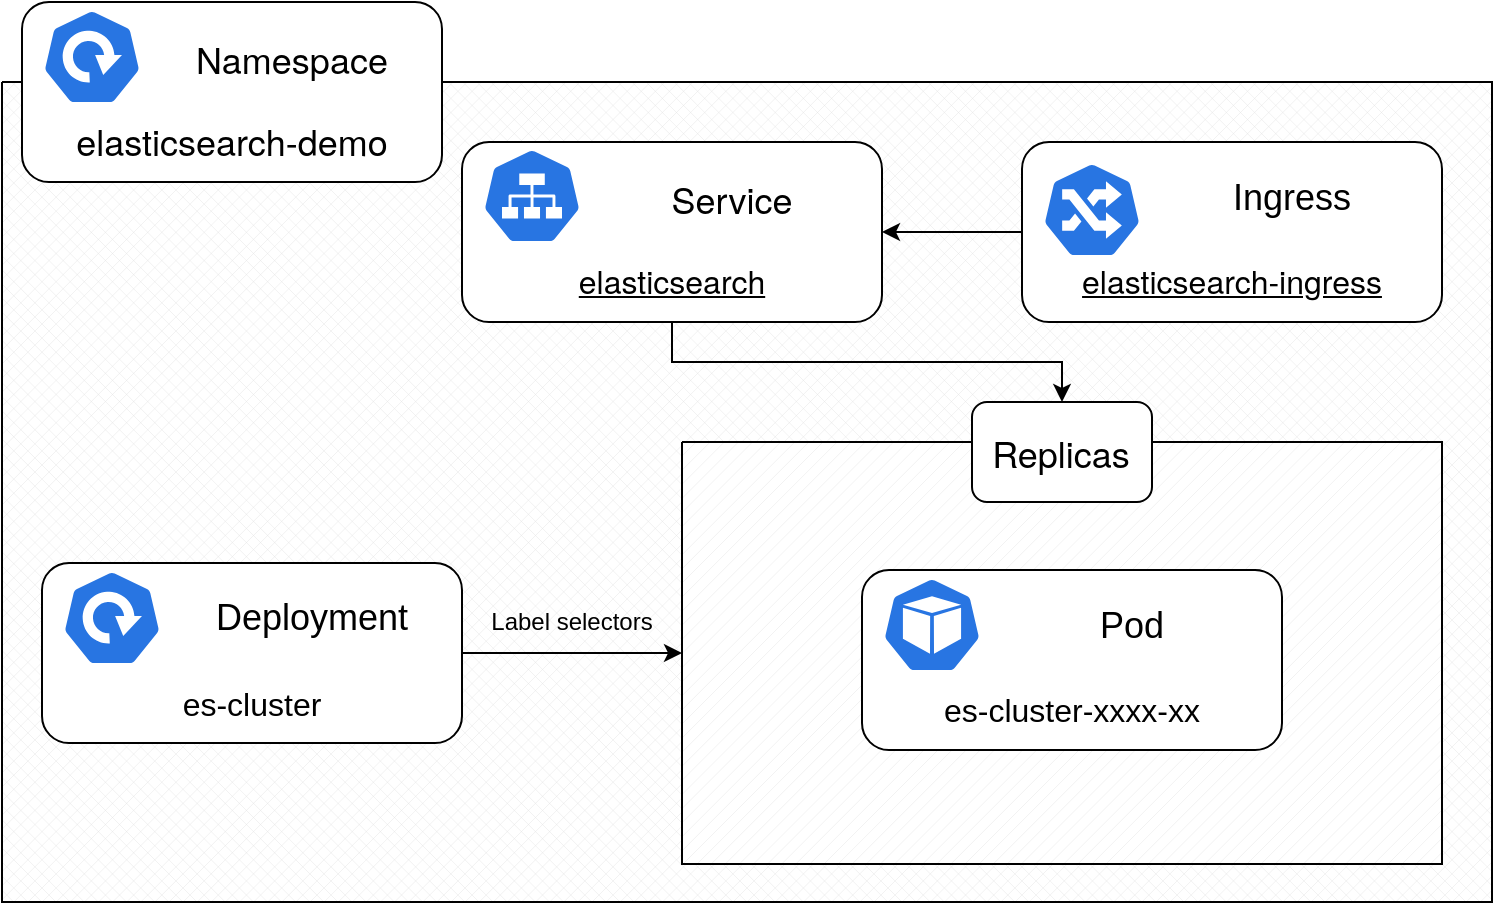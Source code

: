 <mxfile version="13.8.8" type="device"><diagram id="f106602c-feb2-e66a-4537-3a34d633f6aa" name="Page-1"><mxGraphModel dx="1662" dy="772" grid="1" gridSize="10" guides="1" tooltips="1" connect="1" arrows="1" fold="1" page="1" pageScale="1" pageWidth="1169" pageHeight="827" background="#ffffff" math="0" shadow="0"><root><mxCell id="0"/><mxCell id="1" parent="0"/><mxCell id="JcFpqw4FC1o2nYxikP-3-1042" value="" style="verticalLabelPosition=bottom;verticalAlign=top;html=1;shape=mxgraph.basic.patternFillRect;fillStyle=diagGrid;step=5;fillStrokeWidth=0.2;fillStrokeColor=#dddddd;" parent="1" vertex="1"><mxGeometry x="220" y="170" width="745" height="410" as="geometry"/></mxCell><mxCell id="JcFpqw4FC1o2nYxikP-3-1007" value="" style="verticalLabelPosition=bottom;verticalAlign=top;html=1;shape=mxgraph.basic.patternFillRect;fillStyle=diag;step=5;fillStrokeWidth=0.2;fillStrokeColor=#dddddd;" parent="1" vertex="1"><mxGeometry x="560" y="350" width="380" height="211" as="geometry"/></mxCell><mxCell id="JcFpqw4FC1o2nYxikP-3-1018" value="" style="group" parent="1" vertex="1" connectable="0"><mxGeometry x="240" y="410.5" width="210" height="90" as="geometry"/></mxCell><mxCell id="JcFpqw4FC1o2nYxikP-3-1019" value="" style="rounded=1;whiteSpace=wrap;html=1;" parent="JcFpqw4FC1o2nYxikP-3-1018" vertex="1"><mxGeometry width="210" height="90" as="geometry"/></mxCell><mxCell id="JcFpqw4FC1o2nYxikP-3-1021" value="&lt;font style=&quot;font-size: 18px&quot;&gt;Deployment&lt;/font&gt;" style="text;html=1;strokeColor=none;fillColor=none;align=center;verticalAlign=middle;whiteSpace=wrap;rounded=0;" parent="JcFpqw4FC1o2nYxikP-3-1018" vertex="1"><mxGeometry x="70" y="17.5" width="130" height="20" as="geometry"/></mxCell><mxCell id="JcFpqw4FC1o2nYxikP-3-1022" value="&lt;div style=&quot;text-align: left&quot;&gt;es-cluster&lt;/div&gt;" style="text;html=1;strokeColor=none;fillColor=none;align=center;verticalAlign=middle;whiteSpace=wrap;rounded=0;fontSize=16;" parent="JcFpqw4FC1o2nYxikP-3-1018" vertex="1"><mxGeometry x="10" y="60" width="190" height="20" as="geometry"/></mxCell><mxCell id="JcFpqw4FC1o2nYxikP-3-1003" value="" style="html=1;dashed=0;whitespace=wrap;fillColor=#2875E2;strokeColor=#ffffff;points=[[0.005,0.63,0],[0.1,0.2,0],[0.9,0.2,0],[0.5,0,0],[0.995,0.63,0],[0.72,0.99,0],[0.5,1,0],[0.28,0.99,0]];shape=mxgraph.kubernetes.icon;prIcon=deploy" parent="JcFpqw4FC1o2nYxikP-3-1018" vertex="1"><mxGeometry x="10" y="3.5" width="50" height="48" as="geometry"/></mxCell><mxCell id="JcFpqw4FC1o2nYxikP-3-1037" value="" style="group" parent="1" vertex="1" connectable="0"><mxGeometry x="705" y="330" width="90" height="50" as="geometry"/></mxCell><mxCell id="JcFpqw4FC1o2nYxikP-3-1012" value="" style="rounded=1;whiteSpace=wrap;html=1;" parent="JcFpqw4FC1o2nYxikP-3-1037" vertex="1"><mxGeometry width="90" height="50" as="geometry"/></mxCell><mxCell id="JcFpqw4FC1o2nYxikP-3-1010" value="&lt;div style=&quot;text-align: left&quot;&gt;&lt;font face=&quot;helvetica neue, helvetica, arial, sans-serif&quot; style=&quot;font-size: 18px&quot;&gt;&lt;span style=&quot;background-color: rgb(255 , 255 , 255)&quot;&gt;Replicas&lt;/span&gt;&lt;/font&gt;&lt;/div&gt;" style="text;html=1;strokeColor=none;fillColor=none;align=center;verticalAlign=middle;whiteSpace=wrap;rounded=0;" parent="JcFpqw4FC1o2nYxikP-3-1037" vertex="1"><mxGeometry x="19.3" y="15" width="51.41" height="20" as="geometry"/></mxCell><mxCell id="JcFpqw4FC1o2nYxikP-3-1034" style="edgeStyle=orthogonalEdgeStyle;rounded=0;orthogonalLoop=1;jettySize=auto;html=1;exitX=0.5;exitY=1;exitDx=0;exitDy=0;" parent="JcFpqw4FC1o2nYxikP-3-1037" source="JcFpqw4FC1o2nYxikP-3-1010" target="JcFpqw4FC1o2nYxikP-3-1010" edge="1"><mxGeometry x="437.5" y="320" as="geometry"/></mxCell><mxCell id="JcFpqw4FC1o2nYxikP-3-1041" style="edgeStyle=orthogonalEdgeStyle;rounded=0;orthogonalLoop=1;jettySize=auto;html=1;exitX=1;exitY=0.5;exitDx=0;exitDy=0;entryX=0;entryY=0.5;entryDx=0;entryDy=0;entryPerimeter=0;" parent="1" source="JcFpqw4FC1o2nYxikP-3-1019" target="JcFpqw4FC1o2nYxikP-3-1007" edge="1"><mxGeometry relative="1" as="geometry"/></mxCell><mxCell id="JcFpqw4FC1o2nYxikP-3-1049" value="" style="group" parent="1" vertex="1" connectable="0"><mxGeometry x="650" y="414" width="210" height="90" as="geometry"/></mxCell><mxCell id="JcFpqw4FC1o2nYxikP-3-1050" value="" style="rounded=1;whiteSpace=wrap;html=1;" parent="JcFpqw4FC1o2nYxikP-3-1049" vertex="1"><mxGeometry width="210" height="90" as="geometry"/></mxCell><mxCell id="JcFpqw4FC1o2nYxikP-3-1051" value="&lt;font style=&quot;font-size: 18px&quot;&gt;Pod&lt;/font&gt;" style="text;html=1;strokeColor=none;fillColor=none;align=center;verticalAlign=middle;whiteSpace=wrap;rounded=0;" parent="JcFpqw4FC1o2nYxikP-3-1049" vertex="1"><mxGeometry x="70" y="17.5" width="130" height="20" as="geometry"/></mxCell><mxCell id="JcFpqw4FC1o2nYxikP-3-1052" value="&lt;div style=&quot;text-align: left&quot;&gt;es-cluster-xxxx-xx&lt;/div&gt;" style="text;html=1;strokeColor=none;fillColor=none;align=center;verticalAlign=middle;whiteSpace=wrap;rounded=0;fontSize=16;" parent="JcFpqw4FC1o2nYxikP-3-1049" vertex="1"><mxGeometry x="10" y="60" width="190" height="20" as="geometry"/></mxCell><mxCell id="JcFpqw4FC1o2nYxikP-3-1054" value="" style="html=1;dashed=0;whitespace=wrap;fillColor=#2875E2;strokeColor=#ffffff;points=[[0.005,0.63,0],[0.1,0.2,0],[0.9,0.2,0],[0.5,0,0],[0.995,0.63,0],[0.72,0.99,0],[0.5,1,0],[0.28,0.99,0]];shape=mxgraph.kubernetes.icon;prIcon=pod" parent="JcFpqw4FC1o2nYxikP-3-1049" vertex="1"><mxGeometry x="10" y="3.5" width="50" height="48" as="geometry"/></mxCell><mxCell id="JcFpqw4FC1o2nYxikP-3-1055" value="" style="group" parent="1" vertex="1" connectable="0"><mxGeometry x="230" y="130" width="210" height="90" as="geometry"/></mxCell><mxCell id="JcFpqw4FC1o2nYxikP-3-1056" value="" style="rounded=1;whiteSpace=wrap;html=1;" parent="JcFpqw4FC1o2nYxikP-3-1055" vertex="1"><mxGeometry width="210" height="90" as="geometry"/></mxCell><mxCell id="JcFpqw4FC1o2nYxikP-3-1057" value="&lt;span style=&quot;font-family: &amp;#34;helvetica neue&amp;#34; , &amp;#34;helvetica&amp;#34; , &amp;#34;arial&amp;#34; , sans-serif ; font-size: 18px ; text-align: left ; background-color: rgb(255 , 255 , 255)&quot;&gt;Namespace&lt;/span&gt;" style="text;html=1;strokeColor=none;fillColor=none;align=center;verticalAlign=middle;whiteSpace=wrap;rounded=0;" parent="JcFpqw4FC1o2nYxikP-3-1055" vertex="1"><mxGeometry x="70" y="17.5" width="130" height="20" as="geometry"/></mxCell><mxCell id="JcFpqw4FC1o2nYxikP-3-1058" value="&lt;div style=&quot;text-align: left&quot;&gt;&lt;span style=&quot;font-family: &amp;#34;helvetica neue&amp;#34; , &amp;#34;helvetica&amp;#34; , &amp;#34;arial&amp;#34; , sans-serif ; font-size: 18px ; background-color: rgb(255 , 255 , 255)&quot;&gt;elasticsearch-demo&lt;/span&gt;&lt;br&gt;&lt;/div&gt;" style="text;html=1;strokeColor=none;fillColor=none;align=center;verticalAlign=middle;whiteSpace=wrap;rounded=0;fontSize=16;" parent="JcFpqw4FC1o2nYxikP-3-1055" vertex="1"><mxGeometry x="10" y="60" width="190" height="20" as="geometry"/></mxCell><mxCell id="JcFpqw4FC1o2nYxikP-3-1059" value="" style="html=1;dashed=0;whitespace=wrap;fillColor=#2875E2;strokeColor=#ffffff;points=[[0.005,0.63,0],[0.1,0.2,0],[0.9,0.2,0],[0.5,0,0],[0.995,0.63,0],[0.72,0.99,0],[0.5,1,0],[0.28,0.99,0]];shape=mxgraph.kubernetes.icon;prIcon=deploy" parent="JcFpqw4FC1o2nYxikP-3-1055" vertex="1"><mxGeometry x="10" y="3.5" width="50" height="48" as="geometry"/></mxCell><mxCell id="JcFpqw4FC1o2nYxikP-3-1061" value="Label selectors" style="text;html=1;strokeColor=none;fillColor=none;align=center;verticalAlign=middle;whiteSpace=wrap;rounded=0;" parent="1" vertex="1"><mxGeometry x="460" y="430" width="90" height="20" as="geometry"/></mxCell><mxCell id="KlmcSpRX1d-juTv5-WWu-70" value="" style="group" vertex="1" connectable="0" parent="1"><mxGeometry x="450" y="200" width="210" height="90" as="geometry"/></mxCell><mxCell id="KlmcSpRX1d-juTv5-WWu-71" value="" style="rounded=1;whiteSpace=wrap;html=1;" vertex="1" parent="KlmcSpRX1d-juTv5-WWu-70"><mxGeometry width="210" height="90" as="geometry"/></mxCell><mxCell id="KlmcSpRX1d-juTv5-WWu-72" value="&lt;span style=&quot;font-family: &amp;#34;helvetica neue&amp;#34; , &amp;#34;helvetica&amp;#34; , &amp;#34;arial&amp;#34; , sans-serif ; font-size: 18px ; text-align: left ; background-color: rgb(255 , 255 , 255)&quot;&gt;Service&lt;br&gt;&lt;/span&gt;" style="text;html=1;strokeColor=none;fillColor=none;align=center;verticalAlign=middle;whiteSpace=wrap;rounded=0;" vertex="1" parent="KlmcSpRX1d-juTv5-WWu-70"><mxGeometry x="70" y="17.5" width="130" height="20" as="geometry"/></mxCell><mxCell id="KlmcSpRX1d-juTv5-WWu-73" value="&lt;div style=&quot;text-align: left&quot;&gt;&lt;a href=&quot;http://localhost:8001/elasticsearch-demo/Service/elasticsearch&quot; class=&quot;ServiceColor EntityReference&quot; style=&quot;box-sizing: border-box ; background-color: rgb(255 , 255 , 255) ; font-family: &amp;quot;helvetica neue&amp;quot; , &amp;quot;helvetica&amp;quot; , &amp;quot;arial&amp;quot; , sans-serif ; color: black&quot;&gt;elasticsearch&lt;/a&gt;&lt;br&gt;&lt;/div&gt;" style="text;html=1;strokeColor=none;fillColor=none;align=center;verticalAlign=middle;whiteSpace=wrap;rounded=0;fontSize=16;" vertex="1" parent="KlmcSpRX1d-juTv5-WWu-70"><mxGeometry x="10" y="60" width="190" height="20" as="geometry"/></mxCell><mxCell id="KlmcSpRX1d-juTv5-WWu-74" value="" style="html=1;dashed=0;whitespace=wrap;fillColor=#2875E2;strokeColor=#ffffff;points=[[0.005,0.63,0],[0.1,0.2,0],[0.9,0.2,0],[0.5,0,0],[0.995,0.63,0],[0.72,0.99,0],[0.5,1,0],[0.28,0.99,0]];shape=mxgraph.kubernetes.icon;prIcon=svc" vertex="1" parent="KlmcSpRX1d-juTv5-WWu-70"><mxGeometry x="10" y="3" width="50" height="48" as="geometry"/></mxCell><mxCell id="KlmcSpRX1d-juTv5-WWu-76" style="edgeStyle=orthogonalEdgeStyle;rounded=0;orthogonalLoop=1;jettySize=auto;html=1;exitX=0.5;exitY=1;exitDx=0;exitDy=0;" edge="1" parent="1" source="KlmcSpRX1d-juTv5-WWu-71" target="JcFpqw4FC1o2nYxikP-3-1012"><mxGeometry relative="1" as="geometry"/></mxCell><mxCell id="KlmcSpRX1d-juTv5-WWu-77" value="" style="group" vertex="1" connectable="0" parent="1"><mxGeometry x="730" y="200" width="210" height="90" as="geometry"/></mxCell><mxCell id="KlmcSpRX1d-juTv5-WWu-78" value="" style="rounded=1;whiteSpace=wrap;html=1;" vertex="1" parent="KlmcSpRX1d-juTv5-WWu-77"><mxGeometry width="210" height="90" as="geometry"/></mxCell><mxCell id="KlmcSpRX1d-juTv5-WWu-79" value="&lt;font style=&quot;font-size: 18px&quot;&gt;Ingress&lt;/font&gt;" style="text;html=1;strokeColor=none;fillColor=none;align=center;verticalAlign=middle;whiteSpace=wrap;rounded=0;" vertex="1" parent="KlmcSpRX1d-juTv5-WWu-77"><mxGeometry x="70" y="17.5" width="130" height="20" as="geometry"/></mxCell><mxCell id="KlmcSpRX1d-juTv5-WWu-80" value="&lt;div style=&quot;text-align: left&quot;&gt;&lt;a href=&quot;http://localhost:8001/elasticsearch-demo/Ingress/elasticsearch-ingress&quot; class=&quot;IngressColor EntityReference&quot; style=&quot;box-sizing: border-box ; background-color: rgb(255 , 255 , 255) ; font-family: &amp;quot;helvetica neue&amp;quot; , &amp;quot;helvetica&amp;quot; , &amp;quot;arial&amp;quot; , sans-serif ; color: black&quot;&gt;elasticsearch-ingress&lt;/a&gt;&lt;br&gt;&lt;/div&gt;" style="text;html=1;strokeColor=none;fillColor=none;align=center;verticalAlign=middle;whiteSpace=wrap;rounded=0;fontSize=16;" vertex="1" parent="KlmcSpRX1d-juTv5-WWu-77"><mxGeometry x="10" y="60" width="190" height="20" as="geometry"/></mxCell><mxCell id="KlmcSpRX1d-juTv5-WWu-81" value="" style="html=1;dashed=0;whitespace=wrap;fillColor=#2875E2;strokeColor=#ffffff;points=[[0.005,0.63,0],[0.1,0.2,0],[0.9,0.2,0],[0.5,0,0],[0.995,0.63,0],[0.72,0.99,0],[0.5,1,0],[0.28,0.99,0]];shape=mxgraph.kubernetes.icon;prIcon=ing" vertex="1" parent="KlmcSpRX1d-juTv5-WWu-77"><mxGeometry x="10" y="10" width="50" height="48" as="geometry"/></mxCell><mxCell id="KlmcSpRX1d-juTv5-WWu-84" style="edgeStyle=orthogonalEdgeStyle;rounded=0;orthogonalLoop=1;jettySize=auto;html=1;exitX=0;exitY=0.5;exitDx=0;exitDy=0;entryX=1;entryY=0.5;entryDx=0;entryDy=0;" edge="1" parent="1" source="KlmcSpRX1d-juTv5-WWu-78" target="KlmcSpRX1d-juTv5-WWu-71"><mxGeometry relative="1" as="geometry"/></mxCell></root></mxGraphModel></diagram></mxfile>